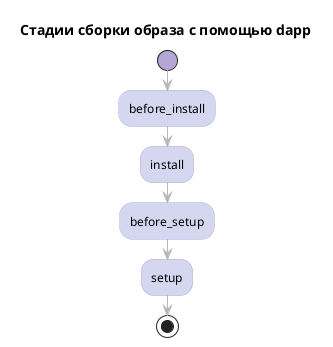 @startuml
skinparam activity {
  StartColor #B4A7D6
  BarColor #B7B7B7
  EndColor #B4A7D6
  BackgroundColor #D4D7EF
  BackgroundColor<< Begin >> Olive
  BorderColor #B4A7D6
  ArrowColor #B7B7B7
}

skinparam note {
  BackgroundColor #A8C7E0
  BorderColor #434343
}

title Стадии сборки образа с помощью dapp


start

:before_install;

:install;

:before_setup;

:setup;

stop

@enduml
